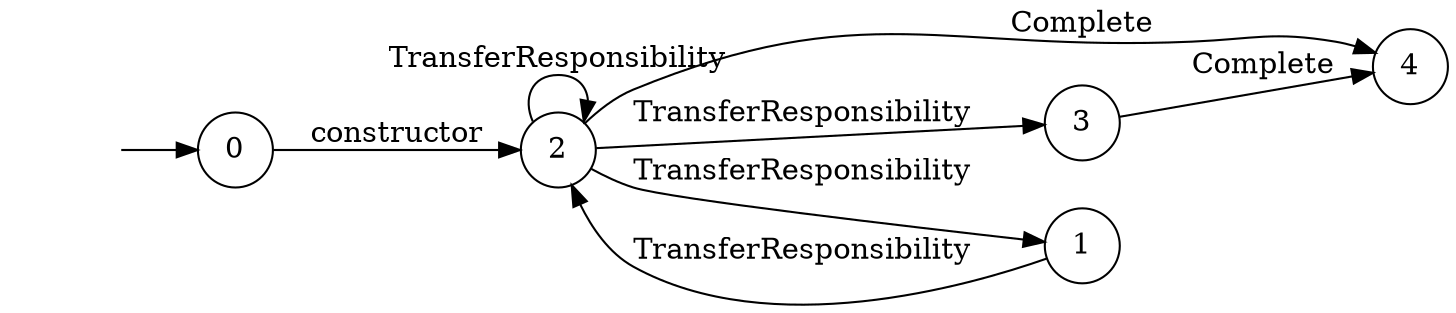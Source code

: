 digraph "Dapp-Automata-data/fuzzer/testnetdata-model-rq1/BasicProvenance/Ktail-1" {
	graph [rankdir=LR]
	"" [label="" shape=plaintext]
	2 [label=2 shape=circle]
	4 [label=4 shape=circle]
	3 [label=3 shape=circle]
	1 [label=1 shape=circle]
	0 [label=0 shape=circle]
	"" -> 0 [label=""]
	1 -> 2 [label=TransferResponsibility]
	2 -> 2 [label=TransferResponsibility]
	2 -> 3 [label=TransferResponsibility]
	2 -> 1 [label=TransferResponsibility]
	2 -> 4 [label=Complete]
	3 -> 4 [label=Complete]
	0 -> 2 [label=constructor]
}
